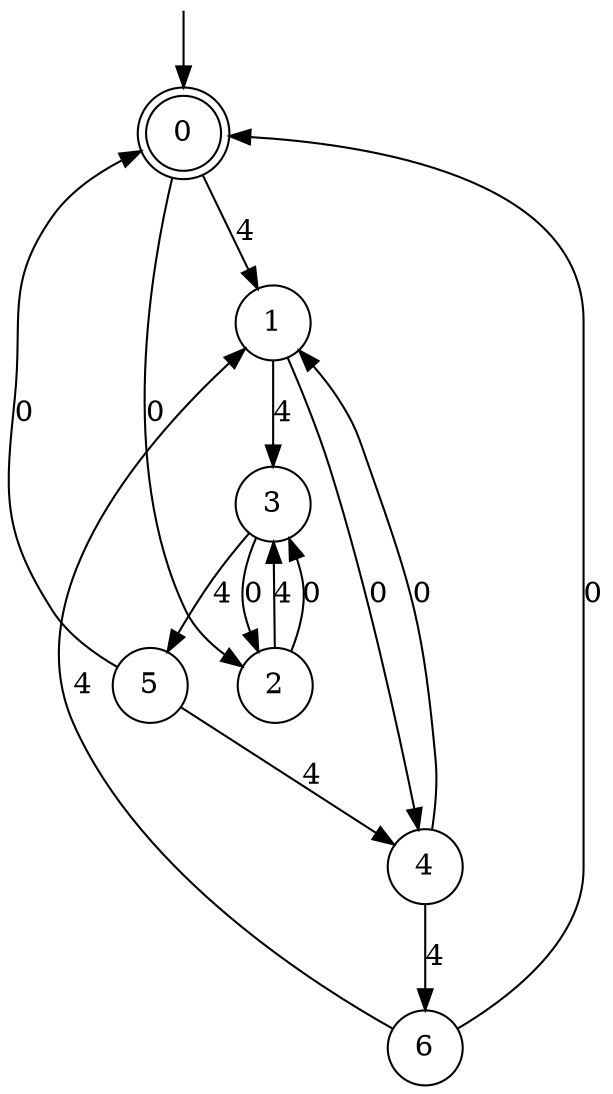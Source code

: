 digraph g {

	s0 [shape="doublecircle" label="0"];
	s1 [shape="circle" label="1"];
	s2 [shape="circle" label="2"];
	s3 [shape="circle" label="3"];
	s4 [shape="circle" label="4"];
	s5 [shape="circle" label="5"];
	s6 [shape="circle" label="6"];
	s0 -> s1 [label="4"];
	s0 -> s2 [label="0"];
	s1 -> s3 [label="4"];
	s1 -> s4 [label="0"];
	s2 -> s3 [label="4"];
	s2 -> s3 [label="0"];
	s3 -> s5 [label="4"];
	s3 -> s2 [label="0"];
	s4 -> s6 [label="4"];
	s4 -> s1 [label="0"];
	s5 -> s4 [label="4"];
	s5 -> s0 [label="0"];
	s6 -> s1 [label="4"];
	s6 -> s0 [label="0"];

__start0 [label="" shape="none" width="0" height="0"];
__start0 -> s0;

}
